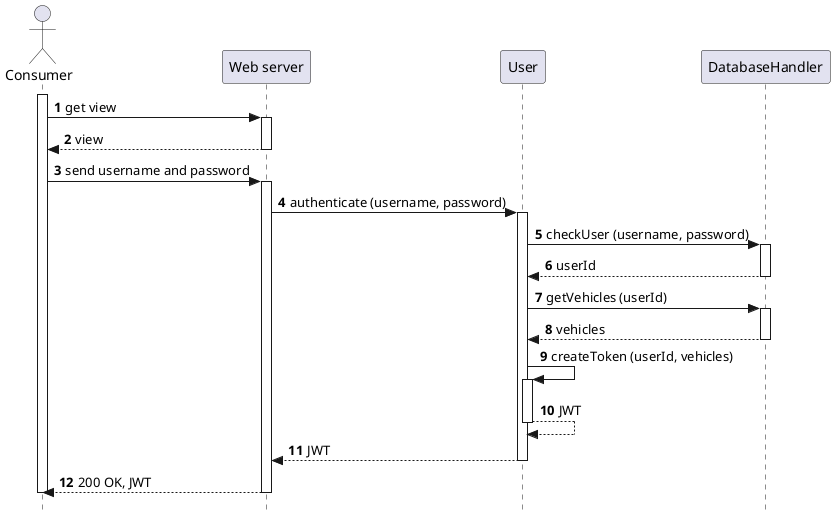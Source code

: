 @startuml

skinparam style strictuml
autonumber

actor Consumer as consumer
participant "Web server" as web
participant User as user
participant DatabaseHandler as db

activate consumer
consumer -> web : get view
activate web
web --> consumer : view
deactivate web

consumer -> web : send username and password
activate web
web -> user : authenticate (username, password)
activate user
user -> db : checkUser (username, password)
activate db
db --> user : userId
deactivate db
user -> db : getVehicles (userId)
activate db
db --> user : vehicles
deactivate db
user -> user : createToken (userId, vehicles)
activate user
user --> user : JWT
deactivate user
user --> web : JWT
deactivate user
web --> consumer : 200 OK, JWT
deactivate web
deactivate consumer

@enduml
